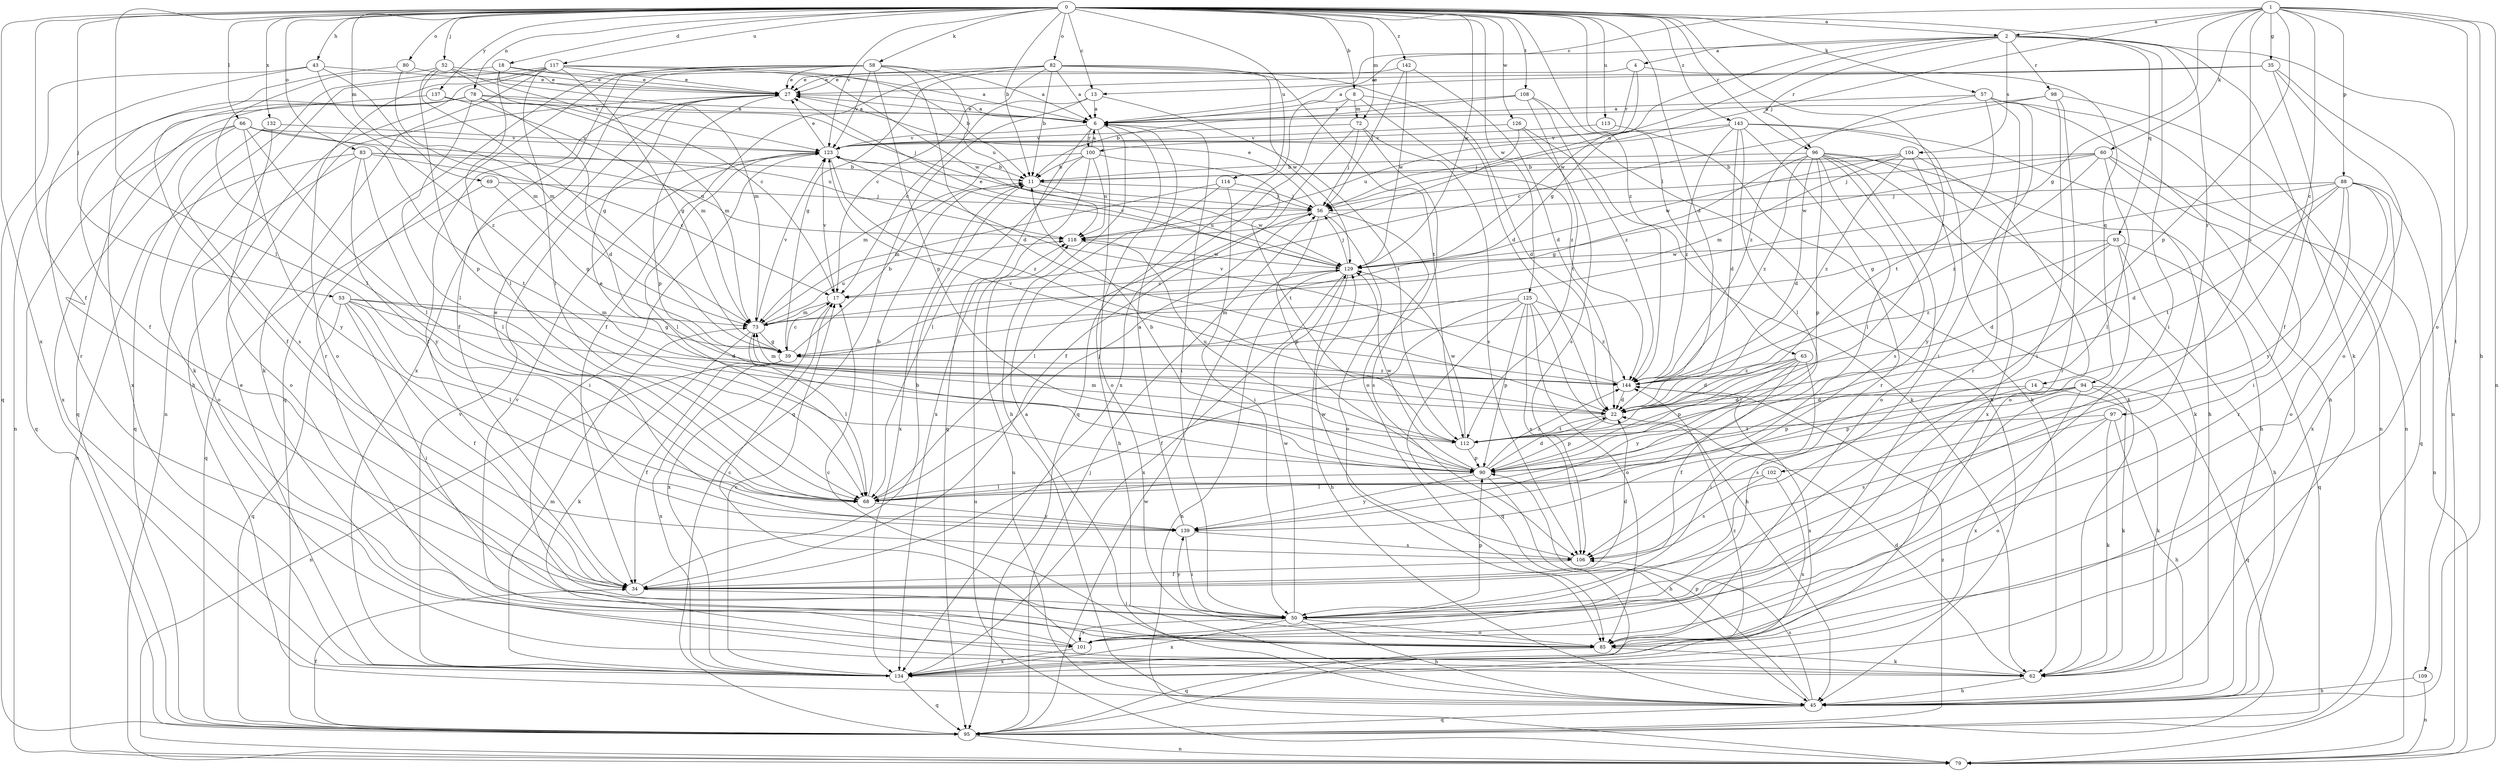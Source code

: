 strict digraph  {
0;
1;
2;
4;
6;
8;
11;
13;
14;
17;
18;
22;
27;
34;
35;
39;
43;
45;
50;
52;
53;
56;
57;
58;
60;
62;
63;
66;
68;
69;
72;
73;
78;
79;
80;
82;
83;
85;
88;
90;
93;
94;
95;
96;
97;
98;
100;
101;
102;
104;
106;
108;
109;
112;
113;
114;
117;
118;
123;
125;
126;
129;
132;
134;
137;
139;
142;
143;
144;
0 -> 2  [label=a];
0 -> 8  [label=b];
0 -> 11  [label=b];
0 -> 13  [label=c];
0 -> 18  [label=d];
0 -> 22  [label=d];
0 -> 34  [label=f];
0 -> 43  [label=h];
0 -> 52  [label=j];
0 -> 53  [label=j];
0 -> 57  [label=k];
0 -> 58  [label=k];
0 -> 63  [label=l];
0 -> 66  [label=l];
0 -> 68  [label=l];
0 -> 69  [label=m];
0 -> 72  [label=m];
0 -> 78  [label=n];
0 -> 80  [label=o];
0 -> 82  [label=o];
0 -> 83  [label=o];
0 -> 96  [label=r];
0 -> 108  [label=t];
0 -> 109  [label=t];
0 -> 112  [label=t];
0 -> 113  [label=u];
0 -> 114  [label=u];
0 -> 117  [label=u];
0 -> 123  [label=v];
0 -> 125  [label=w];
0 -> 126  [label=w];
0 -> 129  [label=w];
0 -> 132  [label=x];
0 -> 134  [label=x];
0 -> 137  [label=y];
0 -> 142  [label=z];
0 -> 143  [label=z];
0 -> 144  [label=z];
1 -> 2  [label=a];
1 -> 13  [label=c];
1 -> 14  [label=c];
1 -> 35  [label=g];
1 -> 39  [label=g];
1 -> 45  [label=h];
1 -> 56  [label=j];
1 -> 60  [label=k];
1 -> 79  [label=n];
1 -> 85  [label=o];
1 -> 88  [label=p];
1 -> 90  [label=p];
1 -> 102  [label=s];
2 -> 4  [label=a];
2 -> 6  [label=a];
2 -> 39  [label=g];
2 -> 50  [label=i];
2 -> 62  [label=k];
2 -> 93  [label=q];
2 -> 96  [label=r];
2 -> 97  [label=r];
2 -> 98  [label=r];
2 -> 104  [label=s];
2 -> 118  [label=u];
4 -> 27  [label=e];
4 -> 94  [label=q];
4 -> 100  [label=r];
4 -> 129  [label=w];
6 -> 27  [label=e];
6 -> 45  [label=h];
6 -> 50  [label=i];
6 -> 85  [label=o];
6 -> 95  [label=q];
6 -> 100  [label=r];
6 -> 123  [label=v];
8 -> 22  [label=d];
8 -> 72  [label=m];
8 -> 95  [label=q];
8 -> 134  [label=x];
8 -> 144  [label=z];
11 -> 56  [label=j];
11 -> 129  [label=w];
11 -> 134  [label=x];
13 -> 6  [label=a];
13 -> 17  [label=c];
13 -> 95  [label=q];
13 -> 112  [label=t];
14 -> 22  [label=d];
14 -> 62  [label=k];
14 -> 90  [label=p];
17 -> 73  [label=m];
17 -> 123  [label=v];
17 -> 134  [label=x];
18 -> 6  [label=a];
18 -> 27  [label=e];
18 -> 62  [label=k];
18 -> 68  [label=l];
18 -> 73  [label=m];
22 -> 90  [label=p];
22 -> 112  [label=t];
22 -> 123  [label=v];
27 -> 6  [label=a];
27 -> 34  [label=f];
27 -> 90  [label=p];
34 -> 11  [label=b];
34 -> 22  [label=d];
34 -> 50  [label=i];
35 -> 6  [label=a];
35 -> 27  [label=e];
35 -> 34  [label=f];
35 -> 79  [label=n];
35 -> 85  [label=o];
39 -> 11  [label=b];
39 -> 17  [label=c];
39 -> 34  [label=f];
39 -> 79  [label=n];
39 -> 134  [label=x];
39 -> 144  [label=z];
43 -> 27  [label=e];
43 -> 73  [label=m];
43 -> 95  [label=q];
43 -> 101  [label=r];
43 -> 144  [label=z];
45 -> 6  [label=a];
45 -> 90  [label=p];
45 -> 95  [label=q];
45 -> 106  [label=s];
45 -> 118  [label=u];
50 -> 45  [label=h];
50 -> 85  [label=o];
50 -> 90  [label=p];
50 -> 101  [label=r];
50 -> 129  [label=w];
50 -> 134  [label=x];
50 -> 139  [label=y];
52 -> 17  [label=c];
52 -> 27  [label=e];
52 -> 39  [label=g];
52 -> 68  [label=l];
52 -> 90  [label=p];
52 -> 123  [label=v];
53 -> 22  [label=d];
53 -> 34  [label=f];
53 -> 39  [label=g];
53 -> 50  [label=i];
53 -> 68  [label=l];
53 -> 73  [label=m];
53 -> 95  [label=q];
56 -> 27  [label=e];
56 -> 68  [label=l];
56 -> 85  [label=o];
56 -> 90  [label=p];
56 -> 106  [label=s];
56 -> 118  [label=u];
57 -> 6  [label=a];
57 -> 45  [label=h];
57 -> 50  [label=i];
57 -> 79  [label=n];
57 -> 101  [label=r];
57 -> 112  [label=t];
57 -> 144  [label=z];
58 -> 6  [label=a];
58 -> 22  [label=d];
58 -> 27  [label=e];
58 -> 34  [label=f];
58 -> 90  [label=p];
58 -> 95  [label=q];
58 -> 101  [label=r];
58 -> 118  [label=u];
58 -> 123  [label=v];
58 -> 134  [label=x];
60 -> 11  [label=b];
60 -> 50  [label=i];
60 -> 56  [label=j];
60 -> 68  [label=l];
60 -> 95  [label=q];
60 -> 129  [label=w];
60 -> 144  [label=z];
62 -> 22  [label=d];
62 -> 45  [label=h];
63 -> 22  [label=d];
63 -> 34  [label=f];
63 -> 50  [label=i];
63 -> 90  [label=p];
63 -> 139  [label=y];
63 -> 144  [label=z];
66 -> 68  [label=l];
66 -> 95  [label=q];
66 -> 106  [label=s];
66 -> 112  [label=t];
66 -> 118  [label=u];
66 -> 123  [label=v];
66 -> 134  [label=x];
66 -> 139  [label=y];
68 -> 11  [label=b];
68 -> 56  [label=j];
68 -> 139  [label=y];
69 -> 39  [label=g];
69 -> 56  [label=j];
69 -> 95  [label=q];
72 -> 34  [label=f];
72 -> 56  [label=j];
72 -> 85  [label=o];
72 -> 106  [label=s];
72 -> 123  [label=v];
73 -> 39  [label=g];
73 -> 62  [label=k];
73 -> 68  [label=l];
73 -> 118  [label=u];
73 -> 123  [label=v];
78 -> 6  [label=a];
78 -> 22  [label=d];
78 -> 56  [label=j];
78 -> 68  [label=l];
78 -> 73  [label=m];
78 -> 79  [label=n];
78 -> 95  [label=q];
78 -> 134  [label=x];
79 -> 118  [label=u];
80 -> 27  [label=e];
80 -> 34  [label=f];
80 -> 73  [label=m];
82 -> 6  [label=a];
82 -> 11  [label=b];
82 -> 17  [label=c];
82 -> 22  [label=d];
82 -> 27  [label=e];
82 -> 34  [label=f];
82 -> 39  [label=g];
82 -> 112  [label=t];
82 -> 129  [label=w];
83 -> 11  [label=b];
83 -> 17  [label=c];
83 -> 68  [label=l];
83 -> 79  [label=n];
83 -> 85  [label=o];
83 -> 118  [label=u];
83 -> 139  [label=y];
85 -> 17  [label=c];
85 -> 62  [label=k];
85 -> 95  [label=q];
88 -> 22  [label=d];
88 -> 39  [label=g];
88 -> 56  [label=j];
88 -> 79  [label=n];
88 -> 85  [label=o];
88 -> 101  [label=r];
88 -> 112  [label=t];
88 -> 134  [label=x];
88 -> 139  [label=y];
90 -> 11  [label=b];
90 -> 22  [label=d];
90 -> 27  [label=e];
90 -> 45  [label=h];
90 -> 68  [label=l];
90 -> 129  [label=w];
90 -> 139  [label=y];
90 -> 144  [label=z];
93 -> 22  [label=d];
93 -> 45  [label=h];
93 -> 50  [label=i];
93 -> 95  [label=q];
93 -> 129  [label=w];
93 -> 144  [label=z];
94 -> 22  [label=d];
94 -> 62  [label=k];
94 -> 90  [label=p];
94 -> 95  [label=q];
94 -> 106  [label=s];
94 -> 134  [label=x];
95 -> 34  [label=f];
95 -> 56  [label=j];
95 -> 79  [label=n];
95 -> 129  [label=w];
95 -> 144  [label=z];
96 -> 11  [label=b];
96 -> 22  [label=d];
96 -> 39  [label=g];
96 -> 45  [label=h];
96 -> 62  [label=k];
96 -> 68  [label=l];
96 -> 85  [label=o];
96 -> 90  [label=p];
96 -> 106  [label=s];
96 -> 134  [label=x];
96 -> 144  [label=z];
97 -> 45  [label=h];
97 -> 62  [label=k];
97 -> 85  [label=o];
97 -> 106  [label=s];
97 -> 112  [label=t];
98 -> 6  [label=a];
98 -> 17  [label=c];
98 -> 50  [label=i];
98 -> 79  [label=n];
98 -> 101  [label=r];
100 -> 6  [label=a];
100 -> 11  [label=b];
100 -> 68  [label=l];
100 -> 73  [label=m];
100 -> 112  [label=t];
100 -> 118  [label=u];
100 -> 134  [label=x];
101 -> 17  [label=c];
101 -> 123  [label=v];
101 -> 134  [label=x];
102 -> 68  [label=l];
102 -> 106  [label=s];
102 -> 134  [label=x];
104 -> 11  [label=b];
104 -> 73  [label=m];
104 -> 85  [label=o];
104 -> 129  [label=w];
104 -> 139  [label=y];
104 -> 144  [label=z];
106 -> 34  [label=f];
106 -> 129  [label=w];
108 -> 6  [label=a];
108 -> 11  [label=b];
108 -> 45  [label=h];
108 -> 112  [label=t];
108 -> 144  [label=z];
109 -> 45  [label=h];
109 -> 79  [label=n];
112 -> 73  [label=m];
112 -> 90  [label=p];
112 -> 118  [label=u];
112 -> 129  [label=w];
113 -> 62  [label=k];
113 -> 123  [label=v];
114 -> 45  [label=h];
114 -> 50  [label=i];
114 -> 56  [label=j];
114 -> 73  [label=m];
117 -> 11  [label=b];
117 -> 27  [label=e];
117 -> 39  [label=g];
117 -> 45  [label=h];
117 -> 62  [label=k];
117 -> 68  [label=l];
117 -> 79  [label=n];
117 -> 85  [label=o];
117 -> 129  [label=w];
118 -> 129  [label=w];
123 -> 11  [label=b];
123 -> 27  [label=e];
123 -> 50  [label=i];
123 -> 68  [label=l];
123 -> 144  [label=z];
125 -> 34  [label=f];
125 -> 45  [label=h];
125 -> 73  [label=m];
125 -> 85  [label=o];
125 -> 90  [label=p];
125 -> 95  [label=q];
125 -> 106  [label=s];
125 -> 144  [label=z];
126 -> 56  [label=j];
126 -> 62  [label=k];
126 -> 106  [label=s];
126 -> 123  [label=v];
129 -> 17  [label=c];
129 -> 27  [label=e];
129 -> 45  [label=h];
129 -> 56  [label=j];
129 -> 79  [label=n];
129 -> 123  [label=v];
129 -> 134  [label=x];
132 -> 85  [label=o];
132 -> 95  [label=q];
132 -> 123  [label=v];
134 -> 17  [label=c];
134 -> 27  [label=e];
134 -> 73  [label=m];
134 -> 95  [label=q];
134 -> 123  [label=v];
134 -> 144  [label=z];
137 -> 6  [label=a];
137 -> 34  [label=f];
137 -> 73  [label=m];
139 -> 6  [label=a];
139 -> 27  [label=e];
139 -> 50  [label=i];
139 -> 106  [label=s];
142 -> 22  [label=d];
142 -> 27  [label=e];
142 -> 56  [label=j];
142 -> 129  [label=w];
143 -> 22  [label=d];
143 -> 45  [label=h];
143 -> 62  [label=k];
143 -> 68  [label=l];
143 -> 101  [label=r];
143 -> 118  [label=u];
143 -> 123  [label=v];
143 -> 144  [label=z];
144 -> 22  [label=d];
144 -> 73  [label=m];
144 -> 123  [label=v];
144 -> 134  [label=x];
}

